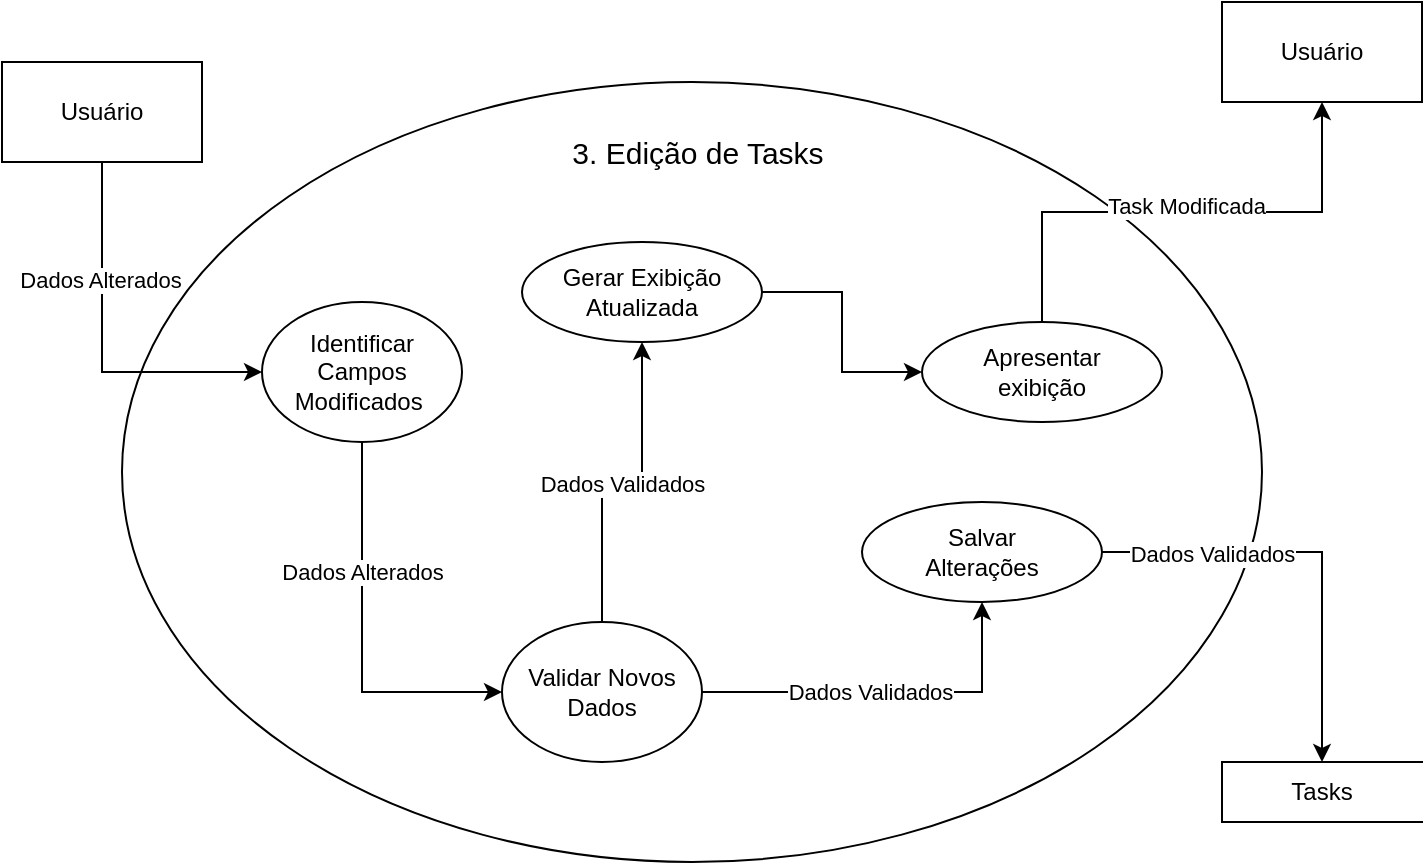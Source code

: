 <mxfile version="21.6.8" type="device">
  <diagram name="Página-1" id="5pcRbc07WmnHnK-CQ5aQ">
    <mxGraphModel dx="889" dy="557" grid="1" gridSize="10" guides="1" tooltips="1" connect="1" arrows="1" fold="1" page="1" pageScale="1" pageWidth="827" pageHeight="1169" math="0" shadow="0">
      <root>
        <mxCell id="0" />
        <mxCell id="1" parent="0" />
        <mxCell id="M1R3QiQ5XfV1lRHrdVH0-4" value="" style="shape=ellipse;html=1;dashed=0;whiteSpace=wrap;perimeter=ellipsePerimeter;verticalAlign=top;fontSize=15;" vertex="1" parent="1">
          <mxGeometry x="140" y="170" width="570" height="390" as="geometry" />
        </mxCell>
        <mxCell id="M1R3QiQ5XfV1lRHrdVH0-7" style="edgeStyle=orthogonalEdgeStyle;rounded=0;orthogonalLoop=1;jettySize=auto;html=1;exitX=0.5;exitY=1;exitDx=0;exitDy=0;entryX=0;entryY=0.5;entryDx=0;entryDy=0;" edge="1" parent="1" source="M1R3QiQ5XfV1lRHrdVH0-28" target="M1R3QiQ5XfV1lRHrdVH0-13">
          <mxGeometry relative="1" as="geometry">
            <mxPoint x="90" y="280" as="sourcePoint" />
          </mxGeometry>
        </mxCell>
        <mxCell id="M1R3QiQ5XfV1lRHrdVH0-29" value="Dados Alterados" style="edgeLabel;html=1;align=center;verticalAlign=middle;resizable=0;points=[];" vertex="1" connectable="0" parent="M1R3QiQ5XfV1lRHrdVH0-7">
          <mxGeometry x="-0.366" y="-1" relative="1" as="geometry">
            <mxPoint as="offset" />
          </mxGeometry>
        </mxCell>
        <mxCell id="M1R3QiQ5XfV1lRHrdVH0-31" value="" style="edgeStyle=orthogonalEdgeStyle;rounded=0;orthogonalLoop=1;jettySize=auto;html=1;entryX=0;entryY=0.5;entryDx=0;entryDy=0;exitX=0.5;exitY=1;exitDx=0;exitDy=0;" edge="1" parent="1" source="M1R3QiQ5XfV1lRHrdVH0-13" target="M1R3QiQ5XfV1lRHrdVH0-30">
          <mxGeometry relative="1" as="geometry" />
        </mxCell>
        <mxCell id="M1R3QiQ5XfV1lRHrdVH0-50" value="Dados Alterados" style="edgeLabel;html=1;align=center;verticalAlign=middle;resizable=0;points=[];" vertex="1" connectable="0" parent="M1R3QiQ5XfV1lRHrdVH0-31">
          <mxGeometry x="-0.331" relative="1" as="geometry">
            <mxPoint as="offset" />
          </mxGeometry>
        </mxCell>
        <mxCell id="M1R3QiQ5XfV1lRHrdVH0-13" value="Identificar &lt;br&gt;Campos Modificados&amp;nbsp;" style="shape=ellipse;html=1;dashed=0;whiteSpace=wrap;perimeter=ellipsePerimeter;" vertex="1" parent="1">
          <mxGeometry x="210" y="280" width="100" height="70" as="geometry" />
        </mxCell>
        <mxCell id="M1R3QiQ5XfV1lRHrdVH0-24" value="Apresentar &lt;br&gt;exibição" style="shape=ellipse;html=1;dashed=0;whiteSpace=wrap;perimeter=ellipsePerimeter;" vertex="1" parent="1">
          <mxGeometry x="540" y="290" width="120" height="50" as="geometry" />
        </mxCell>
        <mxCell id="M1R3QiQ5XfV1lRHrdVH0-27" value="3. Edição de Tasks" style="text;html=1;strokeColor=none;fillColor=none;align=center;verticalAlign=middle;whiteSpace=wrap;rounded=0;fontSize=15;" vertex="1" parent="1">
          <mxGeometry x="346.25" y="190" width="163.75" height="30" as="geometry" />
        </mxCell>
        <mxCell id="M1R3QiQ5XfV1lRHrdVH0-28" value="Usuário" style="html=1;dashed=0;whiteSpace=wrap;" vertex="1" parent="1">
          <mxGeometry x="80" y="160" width="100" height="50" as="geometry" />
        </mxCell>
        <mxCell id="M1R3QiQ5XfV1lRHrdVH0-34" value="" style="edgeStyle=orthogonalEdgeStyle;rounded=0;orthogonalLoop=1;jettySize=auto;html=1;" edge="1" parent="1" source="M1R3QiQ5XfV1lRHrdVH0-30" target="M1R3QiQ5XfV1lRHrdVH0-33">
          <mxGeometry relative="1" as="geometry" />
        </mxCell>
        <mxCell id="M1R3QiQ5XfV1lRHrdVH0-51" value="Dados Validados" style="edgeLabel;html=1;align=center;verticalAlign=middle;resizable=0;points=[];" vertex="1" connectable="0" parent="M1R3QiQ5XfV1lRHrdVH0-34">
          <mxGeometry x="-0.095" relative="1" as="geometry">
            <mxPoint as="offset" />
          </mxGeometry>
        </mxCell>
        <mxCell id="M1R3QiQ5XfV1lRHrdVH0-30" value="Validar Novos Dados" style="shape=ellipse;html=1;dashed=0;whiteSpace=wrap;perimeter=ellipsePerimeter;" vertex="1" parent="1">
          <mxGeometry x="330" y="440" width="100" height="70" as="geometry" />
        </mxCell>
        <mxCell id="M1R3QiQ5XfV1lRHrdVH0-36" style="edgeStyle=orthogonalEdgeStyle;rounded=0;orthogonalLoop=1;jettySize=auto;html=1;exitX=1;exitY=0.5;exitDx=0;exitDy=0;entryX=0.5;entryY=0;entryDx=0;entryDy=0;" edge="1" parent="1" source="M1R3QiQ5XfV1lRHrdVH0-33" target="M1R3QiQ5XfV1lRHrdVH0-35">
          <mxGeometry relative="1" as="geometry" />
        </mxCell>
        <mxCell id="M1R3QiQ5XfV1lRHrdVH0-37" value="Dados Validados" style="edgeLabel;html=1;align=center;verticalAlign=middle;resizable=0;points=[];" vertex="1" connectable="0" parent="M1R3QiQ5XfV1lRHrdVH0-36">
          <mxGeometry x="-0.49" y="-1" relative="1" as="geometry">
            <mxPoint as="offset" />
          </mxGeometry>
        </mxCell>
        <mxCell id="M1R3QiQ5XfV1lRHrdVH0-40" style="edgeStyle=orthogonalEdgeStyle;rounded=0;orthogonalLoop=1;jettySize=auto;html=1;exitX=0.5;exitY=0;exitDx=0;exitDy=0;entryX=0.5;entryY=1;entryDx=0;entryDy=0;" edge="1" parent="1" source="M1R3QiQ5XfV1lRHrdVH0-30" target="M1R3QiQ5XfV1lRHrdVH0-39">
          <mxGeometry relative="1" as="geometry" />
        </mxCell>
        <mxCell id="M1R3QiQ5XfV1lRHrdVH0-42" value="Dados Validados" style="edgeLabel;html=1;align=center;verticalAlign=middle;resizable=0;points=[];" vertex="1" connectable="0" parent="M1R3QiQ5XfV1lRHrdVH0-40">
          <mxGeometry x="0.0" y="-1" relative="1" as="geometry">
            <mxPoint as="offset" />
          </mxGeometry>
        </mxCell>
        <mxCell id="M1R3QiQ5XfV1lRHrdVH0-33" value="Salvar &lt;br&gt;Alterações" style="shape=ellipse;html=1;dashed=0;whiteSpace=wrap;perimeter=ellipsePerimeter;" vertex="1" parent="1">
          <mxGeometry x="510" y="380" width="120" height="50" as="geometry" />
        </mxCell>
        <mxCell id="M1R3QiQ5XfV1lRHrdVH0-35" value="Tasks" style="html=1;dashed=0;whiteSpace=wrap;shape=partialRectangle;right=0;" vertex="1" parent="1">
          <mxGeometry x="690" y="510" width="100" height="30" as="geometry" />
        </mxCell>
        <mxCell id="M1R3QiQ5XfV1lRHrdVH0-43" style="edgeStyle=orthogonalEdgeStyle;rounded=0;orthogonalLoop=1;jettySize=auto;html=1;exitX=1;exitY=0.5;exitDx=0;exitDy=0;entryX=0;entryY=0.5;entryDx=0;entryDy=0;" edge="1" parent="1" source="M1R3QiQ5XfV1lRHrdVH0-39" target="M1R3QiQ5XfV1lRHrdVH0-24">
          <mxGeometry relative="1" as="geometry" />
        </mxCell>
        <mxCell id="M1R3QiQ5XfV1lRHrdVH0-39" value="Gerar Exibição&lt;br&gt;Atualizada" style="shape=ellipse;html=1;dashed=0;whiteSpace=wrap;perimeter=ellipsePerimeter;" vertex="1" parent="1">
          <mxGeometry x="340" y="250" width="120" height="50" as="geometry" />
        </mxCell>
        <mxCell id="M1R3QiQ5XfV1lRHrdVH0-44" style="edgeStyle=orthogonalEdgeStyle;rounded=0;orthogonalLoop=1;jettySize=auto;html=1;entryX=0.5;entryY=1;entryDx=0;entryDy=0;exitX=0.5;exitY=0;exitDx=0;exitDy=0;" edge="1" parent="1" target="M1R3QiQ5XfV1lRHrdVH0-48" source="M1R3QiQ5XfV1lRHrdVH0-24">
          <mxGeometry relative="1" as="geometry">
            <mxPoint x="570" y="290" as="sourcePoint" />
          </mxGeometry>
        </mxCell>
        <mxCell id="M1R3QiQ5XfV1lRHrdVH0-45" value="Task Modificada" style="edgeLabel;html=1;align=center;verticalAlign=middle;resizable=0;points=[];" vertex="1" connectable="0" parent="M1R3QiQ5XfV1lRHrdVH0-44">
          <mxGeometry x="0.015" y="3" relative="1" as="geometry">
            <mxPoint as="offset" />
          </mxGeometry>
        </mxCell>
        <mxCell id="M1R3QiQ5XfV1lRHrdVH0-48" value="Usuário" style="html=1;dashed=0;whiteSpace=wrap;" vertex="1" parent="1">
          <mxGeometry x="690" y="130" width="100" height="50" as="geometry" />
        </mxCell>
      </root>
    </mxGraphModel>
  </diagram>
</mxfile>
